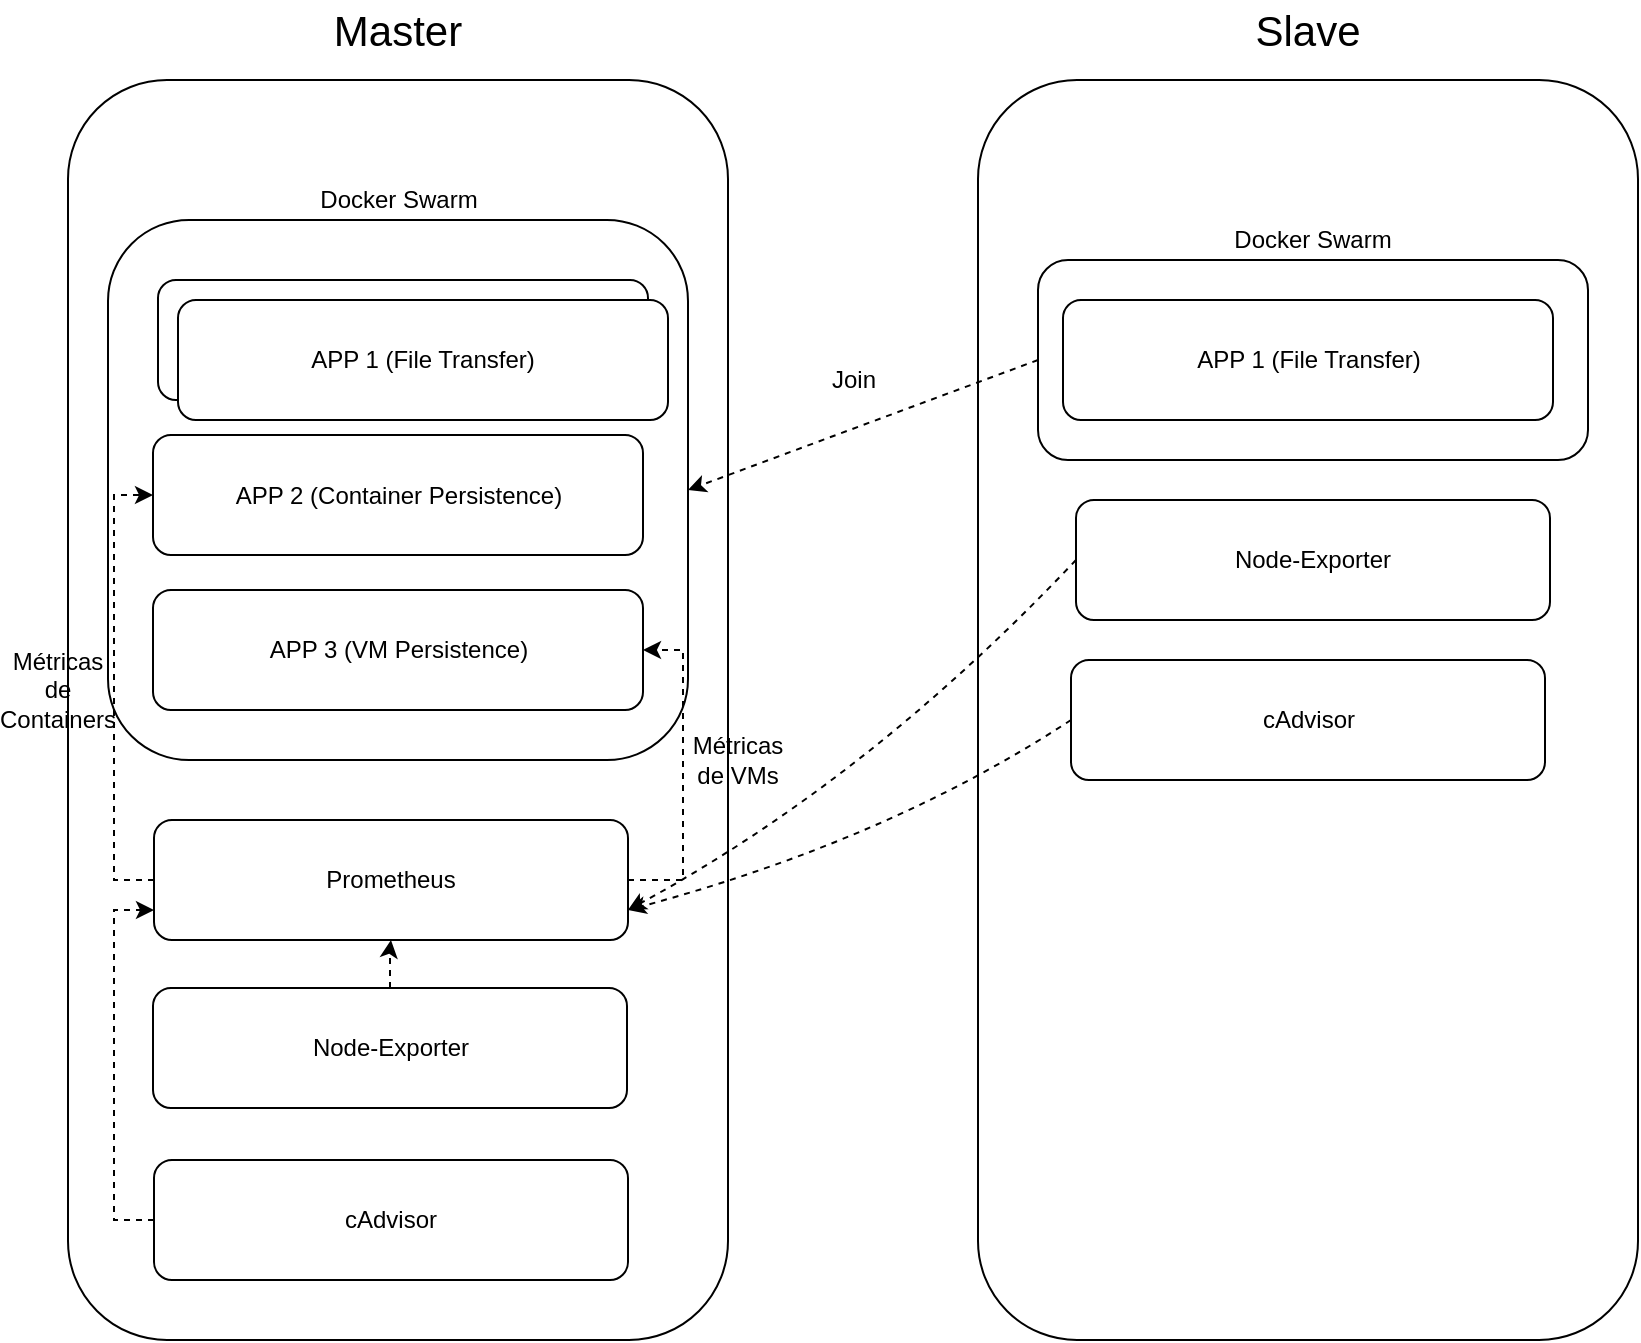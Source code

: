 <mxfile version="10.8.2" type="device"><diagram id="i9ljWDnhhxk3iBfpi4hy" name="Page-1"><mxGraphModel dx="2221" dy="764" grid="1" gridSize="10" guides="1" tooltips="1" connect="1" arrows="1" fold="1" page="1" pageScale="1" pageWidth="827" pageHeight="1169" math="0" shadow="0"><root><mxCell id="0"/><mxCell id="1" parent="0"/><mxCell id="9jx_A-2iY2IGEycMAR0H-1" value="" style="rounded=1;whiteSpace=wrap;html=1;" vertex="1" parent="1"><mxGeometry x="20" y="100" width="330" height="630" as="geometry"/></mxCell><mxCell id="9jx_A-2iY2IGEycMAR0H-3" value="&lt;font style=&quot;font-size: 21px&quot;&gt;Master&lt;/font&gt;" style="text;html=1;strokeColor=none;fillColor=none;align=center;verticalAlign=middle;whiteSpace=wrap;rounded=0;" vertex="1" parent="1"><mxGeometry x="35" y="60" width="300" height="30" as="geometry"/></mxCell><mxCell id="9jx_A-2iY2IGEycMAR0H-4" value="&lt;font style=&quot;font-size: 21px&quot;&gt;Slave&lt;/font&gt;" style="text;html=1;strokeColor=none;fillColor=none;align=center;verticalAlign=middle;whiteSpace=wrap;rounded=0;" vertex="1" parent="1"><mxGeometry x="490" y="60" width="300" height="30" as="geometry"/></mxCell><mxCell id="9jx_A-2iY2IGEycMAR0H-5" value="" style="rounded=1;whiteSpace=wrap;html=1;" vertex="1" parent="1"><mxGeometry x="475" y="100" width="330" height="630" as="geometry"/></mxCell><mxCell id="9jx_A-2iY2IGEycMAR0H-6" value="" style="rounded=1;whiteSpace=wrap;html=1;" vertex="1" parent="1"><mxGeometry x="40" y="170" width="290" height="270" as="geometry"/></mxCell><mxCell id="9jx_A-2iY2IGEycMAR0H-7" value="Docker Swarm" style="text;html=1;strokeColor=none;fillColor=none;align=center;verticalAlign=middle;whiteSpace=wrap;rounded=0;" vertex="1" parent="1"><mxGeometry x="137.5" y="150" width="95" height="20" as="geometry"/></mxCell><mxCell id="9jx_A-2iY2IGEycMAR0H-8" value="" style="endArrow=classic;html=1;entryX=1;entryY=0.5;entryDx=0;entryDy=0;exitX=0;exitY=0.5;exitDx=0;exitDy=0;dashed=1;" edge="1" parent="1" source="9jx_A-2iY2IGEycMAR0H-9" target="9jx_A-2iY2IGEycMAR0H-6"><mxGeometry width="50" height="50" relative="1" as="geometry"><mxPoint x="420" y="250" as="sourcePoint"/><mxPoint x="470" y="200" as="targetPoint"/></mxGeometry></mxCell><mxCell id="9jx_A-2iY2IGEycMAR0H-9" value="" style="rounded=1;whiteSpace=wrap;html=1;" vertex="1" parent="1"><mxGeometry x="505" y="190" width="275" height="100" as="geometry"/></mxCell><mxCell id="9jx_A-2iY2IGEycMAR0H-13" value="" style="rounded=1;whiteSpace=wrap;html=1;" vertex="1" parent="1"><mxGeometry x="65" y="200" width="245" height="60" as="geometry"/></mxCell><mxCell id="9jx_A-2iY2IGEycMAR0H-14" value="APP 2 (Container Persistence)" style="rounded=1;whiteSpace=wrap;html=1;" vertex="1" parent="1"><mxGeometry x="62.5" y="277.5" width="245" height="60" as="geometry"/></mxCell><mxCell id="9jx_A-2iY2IGEycMAR0H-15" value="APP 3 (VM Persistence)" style="rounded=1;whiteSpace=wrap;html=1;" vertex="1" parent="1"><mxGeometry x="62.5" y="355" width="245" height="60" as="geometry"/></mxCell><mxCell id="9jx_A-2iY2IGEycMAR0H-16" value="APP 1 (File Transfer)&lt;br&gt;" style="rounded=1;whiteSpace=wrap;html=1;" vertex="1" parent="1"><mxGeometry x="75" y="210" width="245" height="60" as="geometry"/></mxCell><mxCell id="9jx_A-2iY2IGEycMAR0H-17" value="APP 1 (File Transfer)&lt;br&gt;" style="rounded=1;whiteSpace=wrap;html=1;" vertex="1" parent="1"><mxGeometry x="517.5" y="210" width="245" height="60" as="geometry"/></mxCell><mxCell id="9jx_A-2iY2IGEycMAR0H-18" value="Docker Swarm" style="text;html=1;strokeColor=none;fillColor=none;align=center;verticalAlign=middle;whiteSpace=wrap;rounded=0;" vertex="1" parent="1"><mxGeometry x="595" y="170" width="95" height="20" as="geometry"/></mxCell><mxCell id="9jx_A-2iY2IGEycMAR0H-29" style="edgeStyle=orthogonalEdgeStyle;rounded=0;orthogonalLoop=1;jettySize=auto;html=1;exitX=0;exitY=0.5;exitDx=0;exitDy=0;entryX=0;entryY=0.5;entryDx=0;entryDy=0;dashed=1;" edge="1" parent="1" source="9jx_A-2iY2IGEycMAR0H-19" target="9jx_A-2iY2IGEycMAR0H-14"><mxGeometry relative="1" as="geometry"/></mxCell><mxCell id="9jx_A-2iY2IGEycMAR0H-30" style="edgeStyle=orthogonalEdgeStyle;rounded=0;orthogonalLoop=1;jettySize=auto;html=1;exitX=1;exitY=0.5;exitDx=0;exitDy=0;entryX=1;entryY=0.5;entryDx=0;entryDy=0;dashed=1;" edge="1" parent="1" source="9jx_A-2iY2IGEycMAR0H-19" target="9jx_A-2iY2IGEycMAR0H-15"><mxGeometry relative="1" as="geometry"/></mxCell><mxCell id="9jx_A-2iY2IGEycMAR0H-19" value="Prometheus" style="rounded=1;whiteSpace=wrap;html=1;" vertex="1" parent="1"><mxGeometry x="63" y="470" width="237" height="60" as="geometry"/></mxCell><mxCell id="9jx_A-2iY2IGEycMAR0H-33" style="edgeStyle=orthogonalEdgeStyle;rounded=0;orthogonalLoop=1;jettySize=auto;html=1;dashed=1;" edge="1" parent="1" source="9jx_A-2iY2IGEycMAR0H-20" target="9jx_A-2iY2IGEycMAR0H-19"><mxGeometry relative="1" as="geometry"/></mxCell><mxCell id="9jx_A-2iY2IGEycMAR0H-20" value="Node-Exporter" style="rounded=1;whiteSpace=wrap;html=1;" vertex="1" parent="1"><mxGeometry x="62.5" y="554" width="237" height="60" as="geometry"/></mxCell><mxCell id="9jx_A-2iY2IGEycMAR0H-34" style="edgeStyle=orthogonalEdgeStyle;rounded=0;orthogonalLoop=1;jettySize=auto;html=1;entryX=0;entryY=0.75;entryDx=0;entryDy=0;dashed=1;" edge="1" parent="1" source="9jx_A-2iY2IGEycMAR0H-21" target="9jx_A-2iY2IGEycMAR0H-19"><mxGeometry relative="1" as="geometry"><Array as="points"><mxPoint x="43" y="670"/><mxPoint x="43" y="515"/></Array></mxGeometry></mxCell><mxCell id="9jx_A-2iY2IGEycMAR0H-21" value="cAdvisor" style="rounded=1;whiteSpace=wrap;html=1;" vertex="1" parent="1"><mxGeometry x="63" y="640" width="237" height="60" as="geometry"/></mxCell><mxCell id="9jx_A-2iY2IGEycMAR0H-22" value="Node-Exporter" style="rounded=1;whiteSpace=wrap;html=1;" vertex="1" parent="1"><mxGeometry x="524" y="310" width="237" height="60" as="geometry"/></mxCell><mxCell id="9jx_A-2iY2IGEycMAR0H-23" value="cAdvisor" style="rounded=1;whiteSpace=wrap;html=1;" vertex="1" parent="1"><mxGeometry x="521.5" y="390" width="237" height="60" as="geometry"/></mxCell><mxCell id="9jx_A-2iY2IGEycMAR0H-31" value="Métricas de Containers" style="text;html=1;strokeColor=none;fillColor=none;align=center;verticalAlign=middle;whiteSpace=wrap;rounded=0;" vertex="1" parent="1"><mxGeometry x="-5" y="395" width="40" height="20" as="geometry"/></mxCell><mxCell id="9jx_A-2iY2IGEycMAR0H-32" value="Métricas de VMs" style="text;html=1;strokeColor=none;fillColor=none;align=center;verticalAlign=middle;whiteSpace=wrap;rounded=0;" vertex="1" parent="1"><mxGeometry x="335" y="430" width="40" height="20" as="geometry"/></mxCell><mxCell id="9jx_A-2iY2IGEycMAR0H-36" value="Join" style="text;html=1;strokeColor=none;fillColor=none;align=center;verticalAlign=middle;whiteSpace=wrap;rounded=0;" vertex="1" parent="1"><mxGeometry x="393" y="240" width="40" height="20" as="geometry"/></mxCell><mxCell id="9jx_A-2iY2IGEycMAR0H-44" value="" style="curved=1;endArrow=classic;html=1;dashed=1;entryX=1;entryY=0.75;entryDx=0;entryDy=0;exitX=0;exitY=0.5;exitDx=0;exitDy=0;" edge="1" parent="1" source="9jx_A-2iY2IGEycMAR0H-22" target="9jx_A-2iY2IGEycMAR0H-19"><mxGeometry width="50" height="50" relative="1" as="geometry"><mxPoint x="420" y="500" as="sourcePoint"/><mxPoint x="470" y="450" as="targetPoint"/><Array as="points"><mxPoint x="420" y="450"/></Array></mxGeometry></mxCell><mxCell id="9jx_A-2iY2IGEycMAR0H-45" value="" style="curved=1;endArrow=classic;html=1;dashed=1;entryX=1;entryY=0.75;entryDx=0;entryDy=0;exitX=0;exitY=0.5;exitDx=0;exitDy=0;" edge="1" parent="1" source="9jx_A-2iY2IGEycMAR0H-23" target="9jx_A-2iY2IGEycMAR0H-19"><mxGeometry width="50" height="50" relative="1" as="geometry"><mxPoint x="420" y="600" as="sourcePoint"/><mxPoint x="470" y="550" as="targetPoint"/><Array as="points"><mxPoint x="430" y="480"/></Array></mxGeometry></mxCell></root></mxGraphModel></diagram></mxfile>